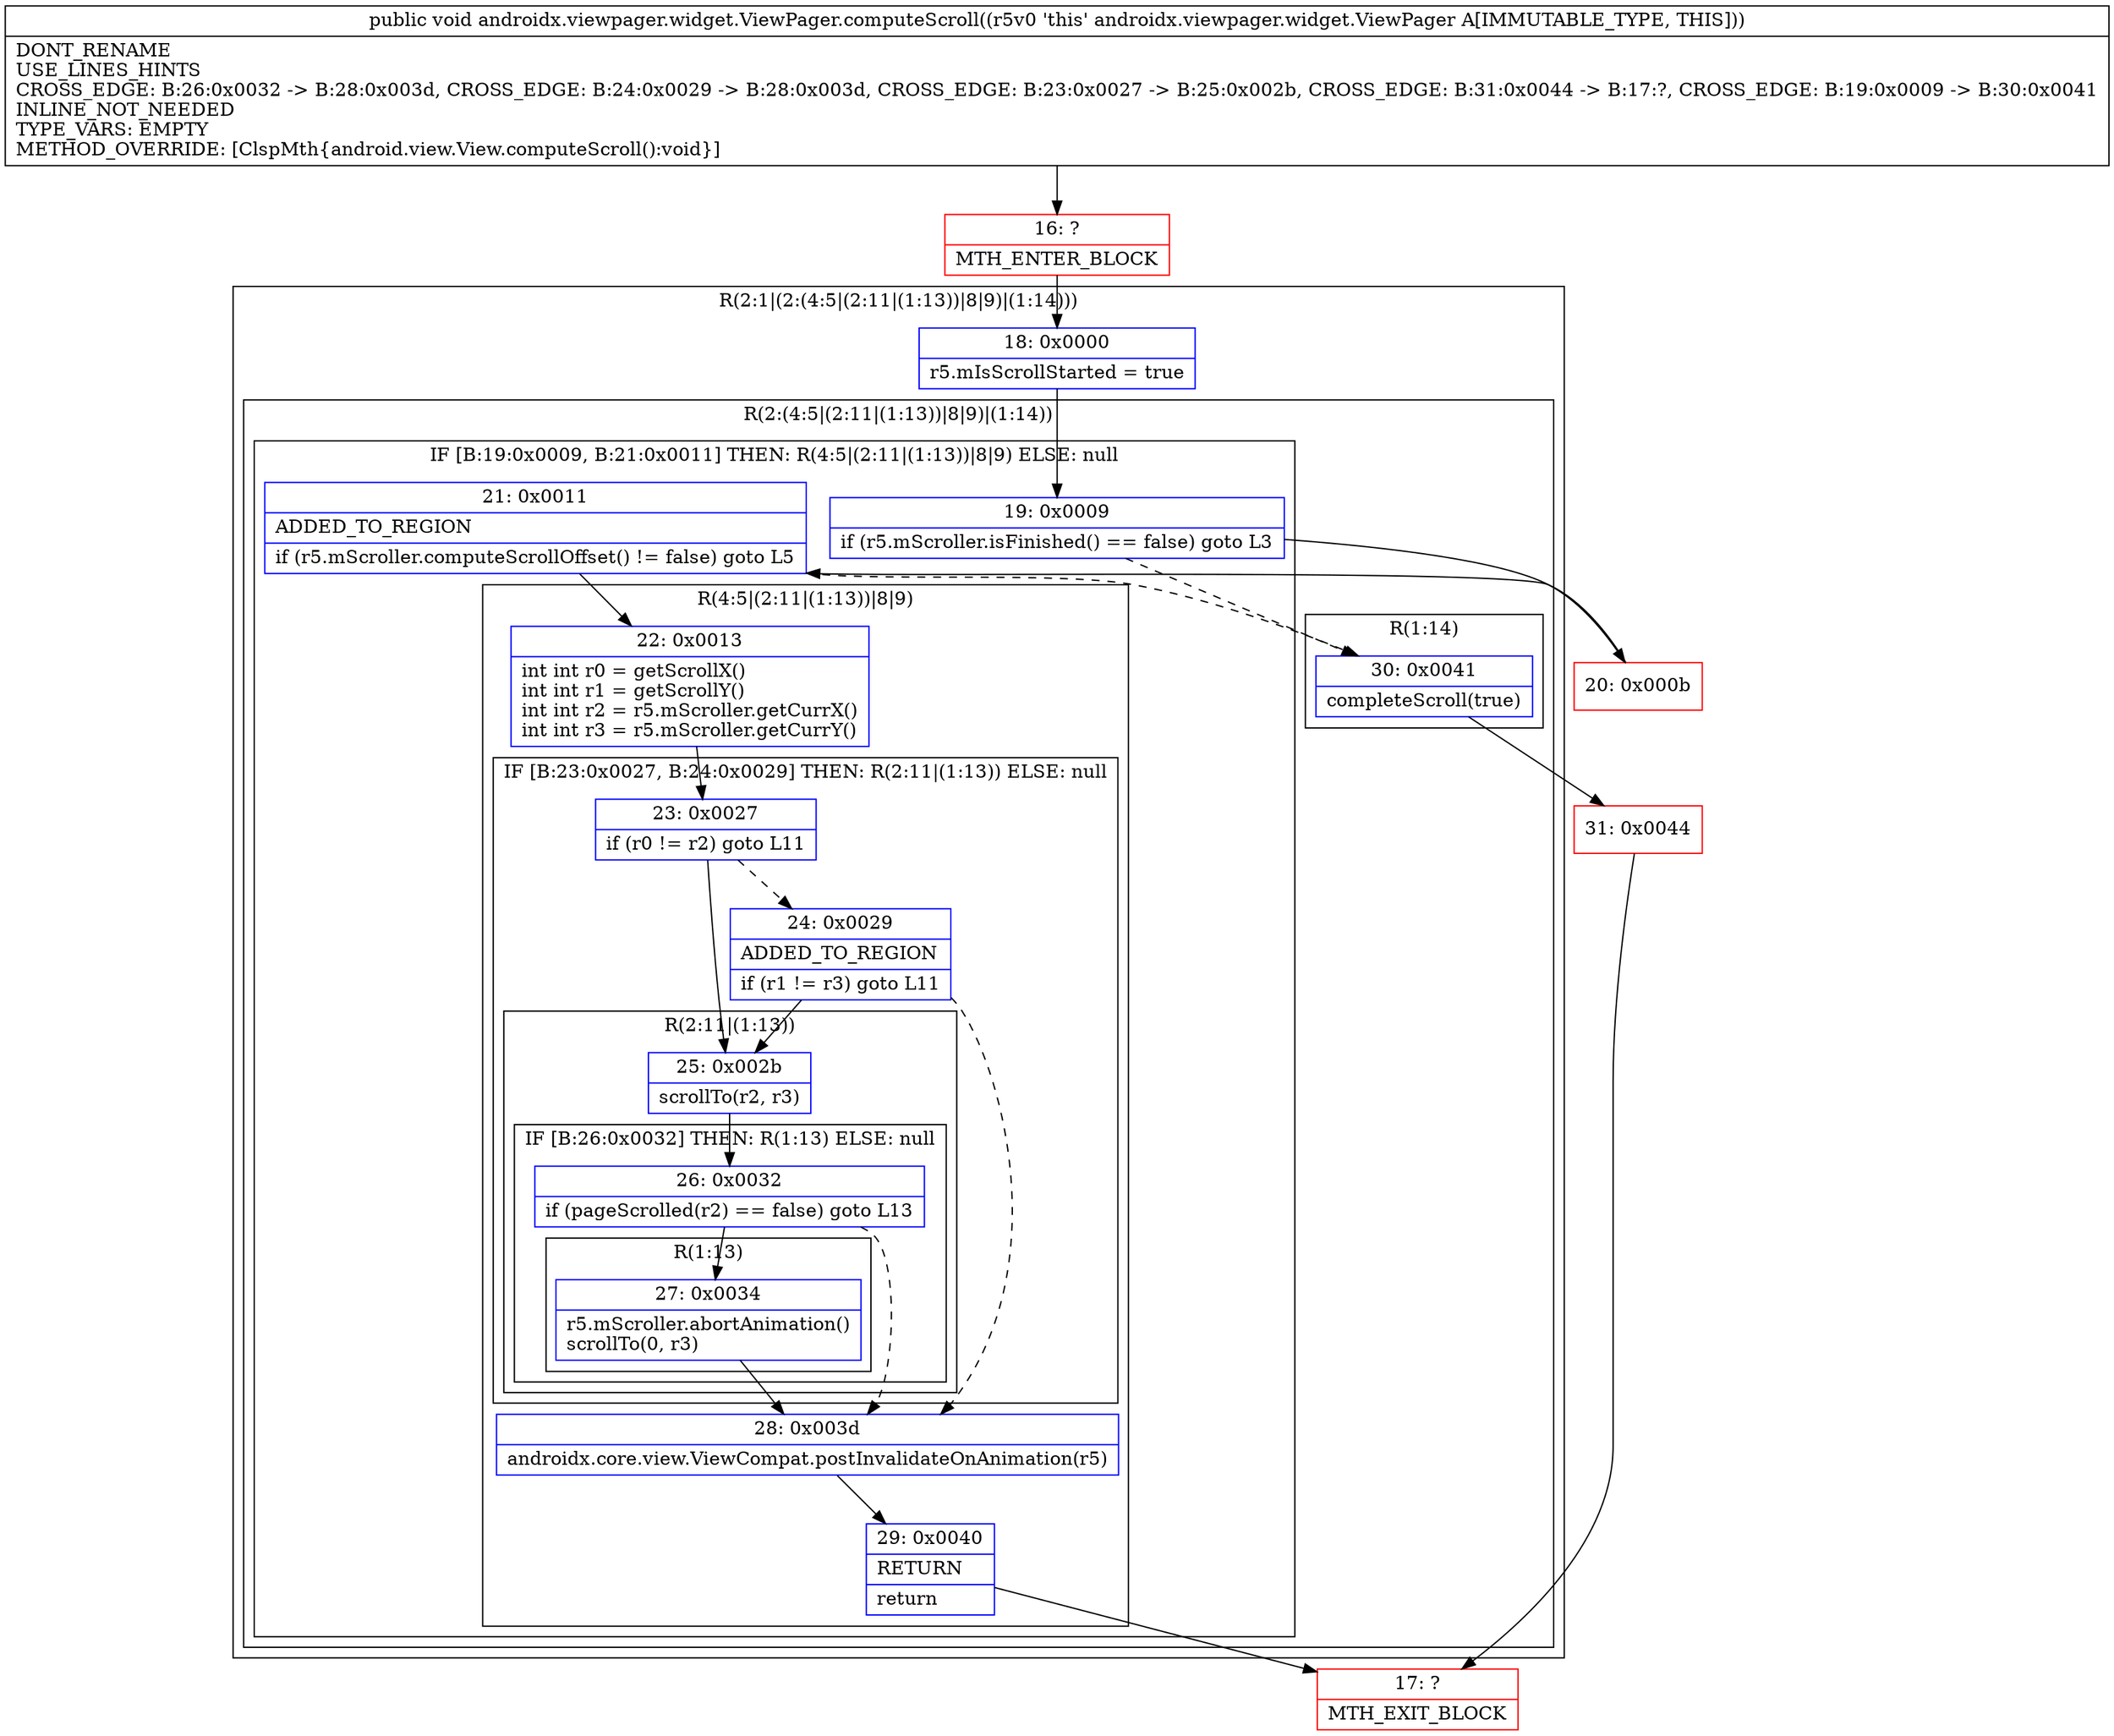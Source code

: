 digraph "CFG forandroidx.viewpager.widget.ViewPager.computeScroll()V" {
subgraph cluster_Region_2110697192 {
label = "R(2:1|(2:(4:5|(2:11|(1:13))|8|9)|(1:14)))";
node [shape=record,color=blue];
Node_18 [shape=record,label="{18\:\ 0x0000|r5.mIsScrollStarted = true\l}"];
subgraph cluster_Region_1115372567 {
label = "R(2:(4:5|(2:11|(1:13))|8|9)|(1:14))";
node [shape=record,color=blue];
subgraph cluster_IfRegion_697671433 {
label = "IF [B:19:0x0009, B:21:0x0011] THEN: R(4:5|(2:11|(1:13))|8|9) ELSE: null";
node [shape=record,color=blue];
Node_19 [shape=record,label="{19\:\ 0x0009|if (r5.mScroller.isFinished() == false) goto L3\l}"];
Node_21 [shape=record,label="{21\:\ 0x0011|ADDED_TO_REGION\l|if (r5.mScroller.computeScrollOffset() != false) goto L5\l}"];
subgraph cluster_Region_1698412781 {
label = "R(4:5|(2:11|(1:13))|8|9)";
node [shape=record,color=blue];
Node_22 [shape=record,label="{22\:\ 0x0013|int int r0 = getScrollX()\lint int r1 = getScrollY()\lint int r2 = r5.mScroller.getCurrX()\lint int r3 = r5.mScroller.getCurrY()\l}"];
subgraph cluster_IfRegion_1325390295 {
label = "IF [B:23:0x0027, B:24:0x0029] THEN: R(2:11|(1:13)) ELSE: null";
node [shape=record,color=blue];
Node_23 [shape=record,label="{23\:\ 0x0027|if (r0 != r2) goto L11\l}"];
Node_24 [shape=record,label="{24\:\ 0x0029|ADDED_TO_REGION\l|if (r1 != r3) goto L11\l}"];
subgraph cluster_Region_1635639264 {
label = "R(2:11|(1:13))";
node [shape=record,color=blue];
Node_25 [shape=record,label="{25\:\ 0x002b|scrollTo(r2, r3)\l}"];
subgraph cluster_IfRegion_519709120 {
label = "IF [B:26:0x0032] THEN: R(1:13) ELSE: null";
node [shape=record,color=blue];
Node_26 [shape=record,label="{26\:\ 0x0032|if (pageScrolled(r2) == false) goto L13\l}"];
subgraph cluster_Region_649993762 {
label = "R(1:13)";
node [shape=record,color=blue];
Node_27 [shape=record,label="{27\:\ 0x0034|r5.mScroller.abortAnimation()\lscrollTo(0, r3)\l}"];
}
}
}
}
Node_28 [shape=record,label="{28\:\ 0x003d|androidx.core.view.ViewCompat.postInvalidateOnAnimation(r5)\l}"];
Node_29 [shape=record,label="{29\:\ 0x0040|RETURN\l|return\l}"];
}
}
subgraph cluster_Region_1469891123 {
label = "R(1:14)";
node [shape=record,color=blue];
Node_30 [shape=record,label="{30\:\ 0x0041|completeScroll(true)\l}"];
}
}
}
Node_16 [shape=record,color=red,label="{16\:\ ?|MTH_ENTER_BLOCK\l}"];
Node_20 [shape=record,color=red,label="{20\:\ 0x000b}"];
Node_17 [shape=record,color=red,label="{17\:\ ?|MTH_EXIT_BLOCK\l}"];
Node_31 [shape=record,color=red,label="{31\:\ 0x0044}"];
MethodNode[shape=record,label="{public void androidx.viewpager.widget.ViewPager.computeScroll((r5v0 'this' androidx.viewpager.widget.ViewPager A[IMMUTABLE_TYPE, THIS]))  | DONT_RENAME\lUSE_LINES_HINTS\lCROSS_EDGE: B:26:0x0032 \-\> B:28:0x003d, CROSS_EDGE: B:24:0x0029 \-\> B:28:0x003d, CROSS_EDGE: B:23:0x0027 \-\> B:25:0x002b, CROSS_EDGE: B:31:0x0044 \-\> B:17:?, CROSS_EDGE: B:19:0x0009 \-\> B:30:0x0041\lINLINE_NOT_NEEDED\lTYPE_VARS: EMPTY\lMETHOD_OVERRIDE: [ClspMth\{android.view.View.computeScroll():void\}]\l}"];
MethodNode -> Node_16;Node_18 -> Node_19;
Node_19 -> Node_20;
Node_19 -> Node_30[style=dashed];
Node_21 -> Node_22;
Node_21 -> Node_30[style=dashed];
Node_22 -> Node_23;
Node_23 -> Node_24[style=dashed];
Node_23 -> Node_25;
Node_24 -> Node_25;
Node_24 -> Node_28[style=dashed];
Node_25 -> Node_26;
Node_26 -> Node_27;
Node_26 -> Node_28[style=dashed];
Node_27 -> Node_28;
Node_28 -> Node_29;
Node_29 -> Node_17;
Node_30 -> Node_31;
Node_16 -> Node_18;
Node_20 -> Node_21;
Node_31 -> Node_17;
}

